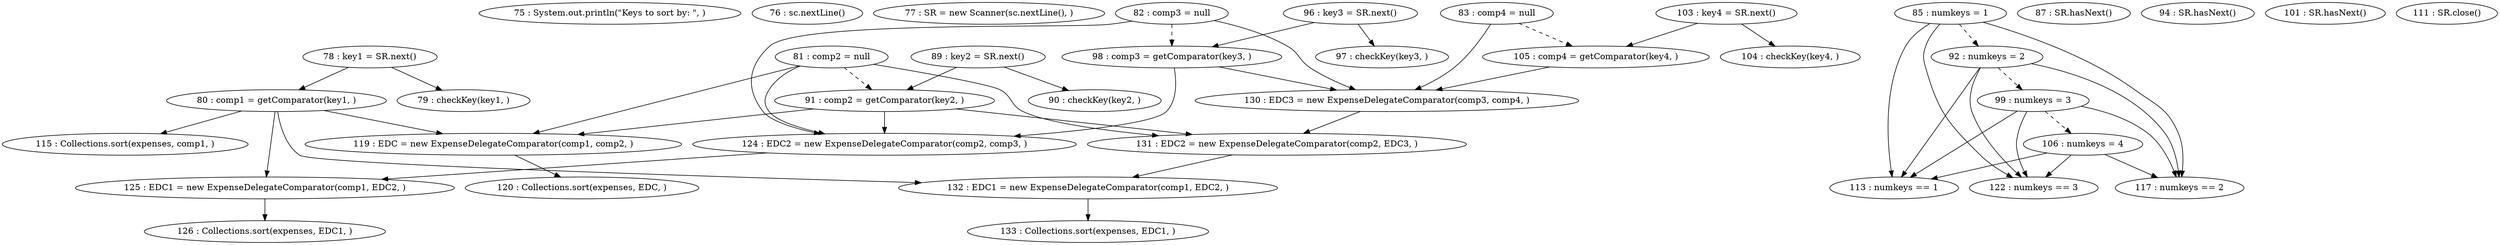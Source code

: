 digraph G {
"75 : System.out.println(\"Keys to sort by: \", )"
"76 : sc.nextLine()"
"77 : SR = new Scanner(sc.nextLine(), )"
"78 : key1 = SR.next()"
"78 : key1 = SR.next()" -> "79 : checkKey(key1, )"
"78 : key1 = SR.next()" -> "80 : comp1 = getComparator(key1, )"
"79 : checkKey(key1, )"
"80 : comp1 = getComparator(key1, )"
"80 : comp1 = getComparator(key1, )" -> "125 : EDC1 = new ExpenseDelegateComparator(comp1, EDC2, )"
"80 : comp1 = getComparator(key1, )" -> "115 : Collections.sort(expenses, comp1, )"
"80 : comp1 = getComparator(key1, )" -> "119 : EDC = new ExpenseDelegateComparator(comp1, comp2, )"
"80 : comp1 = getComparator(key1, )" -> "132 : EDC1 = new ExpenseDelegateComparator(comp1, EDC2, )"
"81 : comp2 = null"
"81 : comp2 = null" -> "119 : EDC = new ExpenseDelegateComparator(comp1, comp2, )"
"81 : comp2 = null" -> "131 : EDC2 = new ExpenseDelegateComparator(comp2, EDC3, )"
"81 : comp2 = null" -> "124 : EDC2 = new ExpenseDelegateComparator(comp2, comp3, )"
"81 : comp2 = null" -> "91 : comp2 = getComparator(key2, )" [style=dashed]
"82 : comp3 = null"
"82 : comp3 = null" -> "130 : EDC3 = new ExpenseDelegateComparator(comp3, comp4, )"
"82 : comp3 = null" -> "124 : EDC2 = new ExpenseDelegateComparator(comp2, comp3, )"
"82 : comp3 = null" -> "98 : comp3 = getComparator(key3, )" [style=dashed]
"83 : comp4 = null"
"83 : comp4 = null" -> "130 : EDC3 = new ExpenseDelegateComparator(comp3, comp4, )"
"83 : comp4 = null" -> "105 : comp4 = getComparator(key4, )" [style=dashed]
"85 : numkeys = 1"
"85 : numkeys = 1" -> "117 : numkeys == 2"
"85 : numkeys = 1" -> "113 : numkeys == 1"
"85 : numkeys = 1" -> "122 : numkeys == 3"
"85 : numkeys = 1" -> "92 : numkeys = 2" [style=dashed]
"87 : SR.hasNext()"
"89 : key2 = SR.next()"
"89 : key2 = SR.next()" -> "90 : checkKey(key2, )"
"89 : key2 = SR.next()" -> "91 : comp2 = getComparator(key2, )"
"90 : checkKey(key2, )"
"91 : comp2 = getComparator(key2, )"
"91 : comp2 = getComparator(key2, )" -> "119 : EDC = new ExpenseDelegateComparator(comp1, comp2, )"
"91 : comp2 = getComparator(key2, )" -> "131 : EDC2 = new ExpenseDelegateComparator(comp2, EDC3, )"
"91 : comp2 = getComparator(key2, )" -> "124 : EDC2 = new ExpenseDelegateComparator(comp2, comp3, )"
"92 : numkeys = 2"
"92 : numkeys = 2" -> "117 : numkeys == 2"
"92 : numkeys = 2" -> "113 : numkeys == 1"
"92 : numkeys = 2" -> "122 : numkeys == 3"
"92 : numkeys = 2" -> "99 : numkeys = 3" [style=dashed]
"94 : SR.hasNext()"
"96 : key3 = SR.next()"
"96 : key3 = SR.next()" -> "97 : checkKey(key3, )"
"96 : key3 = SR.next()" -> "98 : comp3 = getComparator(key3, )"
"97 : checkKey(key3, )"
"98 : comp3 = getComparator(key3, )"
"98 : comp3 = getComparator(key3, )" -> "130 : EDC3 = new ExpenseDelegateComparator(comp3, comp4, )"
"98 : comp3 = getComparator(key3, )" -> "124 : EDC2 = new ExpenseDelegateComparator(comp2, comp3, )"
"99 : numkeys = 3"
"99 : numkeys = 3" -> "117 : numkeys == 2"
"99 : numkeys = 3" -> "113 : numkeys == 1"
"99 : numkeys = 3" -> "122 : numkeys == 3"
"99 : numkeys = 3" -> "106 : numkeys = 4" [style=dashed]
"101 : SR.hasNext()"
"103 : key4 = SR.next()"
"103 : key4 = SR.next()" -> "105 : comp4 = getComparator(key4, )"
"103 : key4 = SR.next()" -> "104 : checkKey(key4, )"
"104 : checkKey(key4, )"
"105 : comp4 = getComparator(key4, )"
"105 : comp4 = getComparator(key4, )" -> "130 : EDC3 = new ExpenseDelegateComparator(comp3, comp4, )"
"106 : numkeys = 4"
"106 : numkeys = 4" -> "117 : numkeys == 2"
"106 : numkeys = 4" -> "113 : numkeys == 1"
"106 : numkeys = 4" -> "122 : numkeys == 3"
"111 : SR.close()"
"113 : numkeys == 1"
"115 : Collections.sort(expenses, comp1, )"
"117 : numkeys == 2"
"119 : EDC = new ExpenseDelegateComparator(comp1, comp2, )"
"119 : EDC = new ExpenseDelegateComparator(comp1, comp2, )" -> "120 : Collections.sort(expenses, EDC, )"
"120 : Collections.sort(expenses, EDC, )"
"122 : numkeys == 3"
"124 : EDC2 = new ExpenseDelegateComparator(comp2, comp3, )"
"124 : EDC2 = new ExpenseDelegateComparator(comp2, comp3, )" -> "125 : EDC1 = new ExpenseDelegateComparator(comp1, EDC2, )"
"125 : EDC1 = new ExpenseDelegateComparator(comp1, EDC2, )"
"125 : EDC1 = new ExpenseDelegateComparator(comp1, EDC2, )" -> "126 : Collections.sort(expenses, EDC1, )"
"126 : Collections.sort(expenses, EDC1, )"
"130 : EDC3 = new ExpenseDelegateComparator(comp3, comp4, )"
"130 : EDC3 = new ExpenseDelegateComparator(comp3, comp4, )" -> "131 : EDC2 = new ExpenseDelegateComparator(comp2, EDC3, )"
"131 : EDC2 = new ExpenseDelegateComparator(comp2, EDC3, )"
"131 : EDC2 = new ExpenseDelegateComparator(comp2, EDC3, )" -> "132 : EDC1 = new ExpenseDelegateComparator(comp1, EDC2, )"
"132 : EDC1 = new ExpenseDelegateComparator(comp1, EDC2, )"
"132 : EDC1 = new ExpenseDelegateComparator(comp1, EDC2, )" -> "133 : Collections.sort(expenses, EDC1, )"
"133 : Collections.sort(expenses, EDC1, )"
}